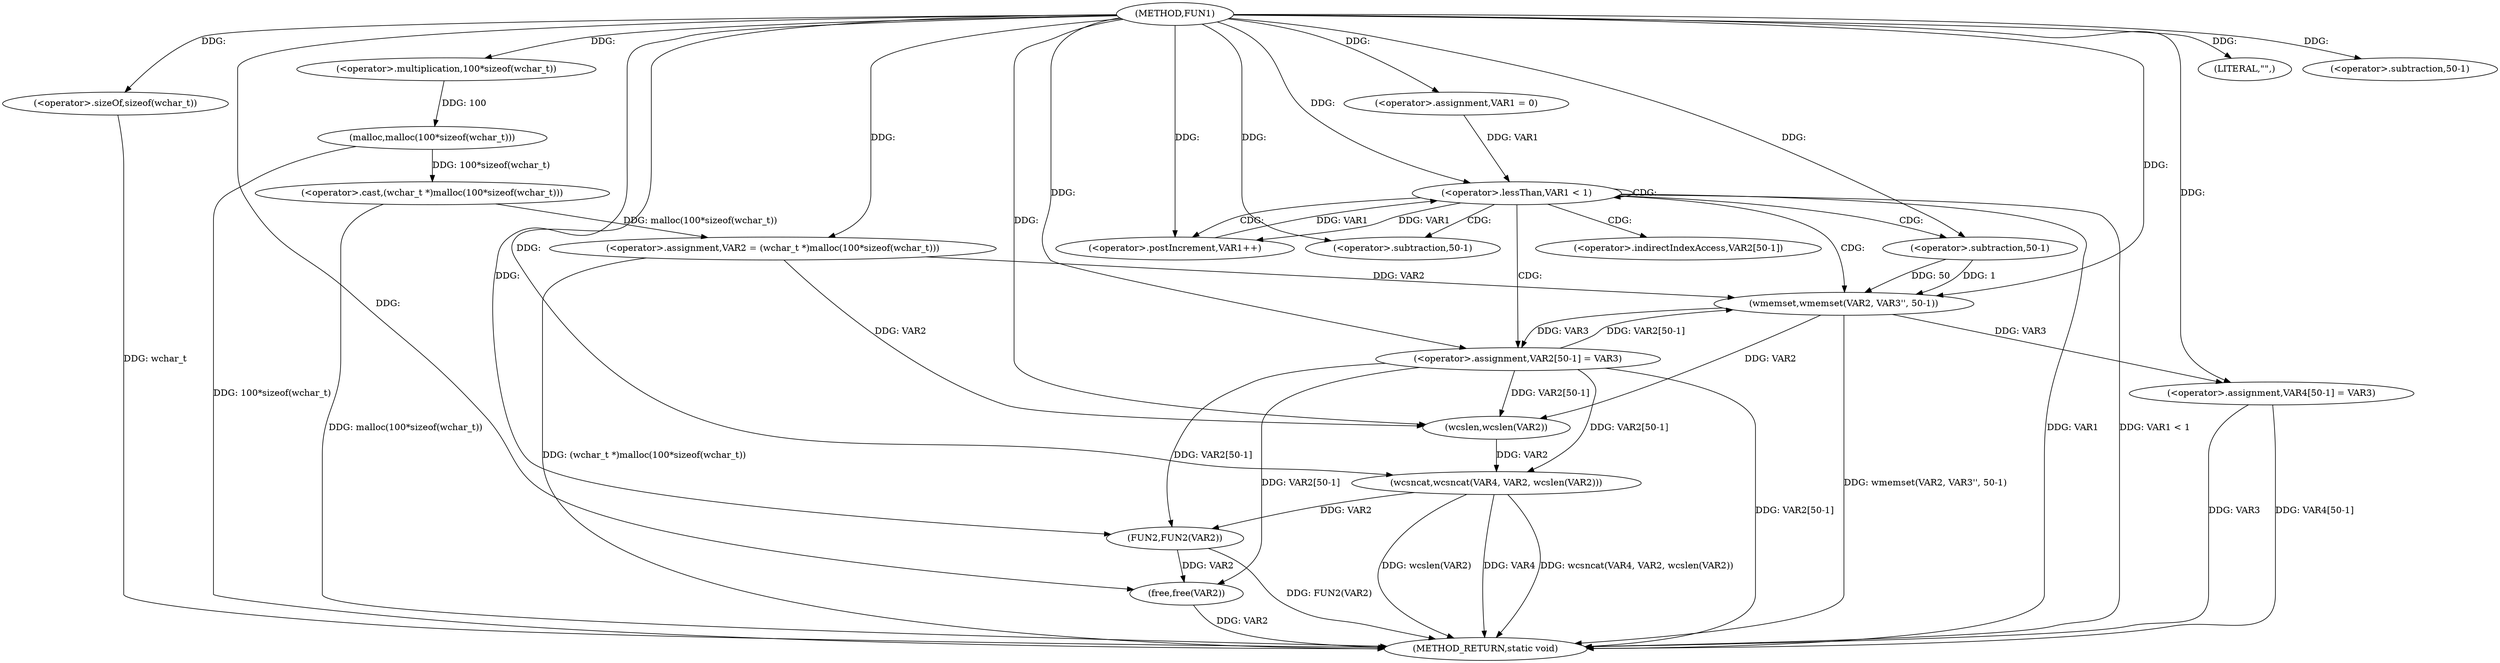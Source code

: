 digraph FUN1 {  
"1000100" [label = "(METHOD,FUN1)" ]
"1000154" [label = "(METHOD_RETURN,static void)" ]
"1000104" [label = "(<operator>.assignment,VAR2 = (wchar_t *)malloc(100*sizeof(wchar_t)))" ]
"1000106" [label = "(<operator>.cast,(wchar_t *)malloc(100*sizeof(wchar_t)))" ]
"1000108" [label = "(malloc,malloc(100*sizeof(wchar_t)))" ]
"1000109" [label = "(<operator>.multiplication,100*sizeof(wchar_t))" ]
"1000111" [label = "(<operator>.sizeOf,sizeof(wchar_t))" ]
"1000114" [label = "(<operator>.assignment,VAR1 = 0)" ]
"1000117" [label = "(<operator>.lessThan,VAR1 < 1)" ]
"1000120" [label = "(<operator>.postIncrement,VAR1++)" ]
"1000123" [label = "(wmemset,wmemset(VAR2, VAR3'', 50-1))" ]
"1000126" [label = "(<operator>.subtraction,50-1)" ]
"1000129" [label = "(<operator>.assignment,VAR2[50-1] = VAR3)" ]
"1000132" [label = "(<operator>.subtraction,50-1)" ]
"1000137" [label = "(LITERAL,\"\",)" ]
"1000138" [label = "(wcsncat,wcsncat(VAR4, VAR2, wcslen(VAR2)))" ]
"1000141" [label = "(wcslen,wcslen(VAR2))" ]
"1000143" [label = "(<operator>.assignment,VAR4[50-1] = VAR3)" ]
"1000146" [label = "(<operator>.subtraction,50-1)" ]
"1000150" [label = "(FUN2,FUN2(VAR2))" ]
"1000152" [label = "(free,free(VAR2))" ]
"1000130" [label = "(<operator>.indirectIndexAccess,VAR2[50-1])" ]
  "1000117" -> "1000154"  [ label = "DDG: VAR1 < 1"] 
  "1000129" -> "1000154"  [ label = "DDG: VAR2[50-1]"] 
  "1000106" -> "1000154"  [ label = "DDG: malloc(100*sizeof(wchar_t))"] 
  "1000143" -> "1000154"  [ label = "DDG: VAR3"] 
  "1000152" -> "1000154"  [ label = "DDG: VAR2"] 
  "1000117" -> "1000154"  [ label = "DDG: VAR1"] 
  "1000111" -> "1000154"  [ label = "DDG: wchar_t"] 
  "1000150" -> "1000154"  [ label = "DDG: FUN2(VAR2)"] 
  "1000138" -> "1000154"  [ label = "DDG: wcsncat(VAR4, VAR2, wcslen(VAR2))"] 
  "1000123" -> "1000154"  [ label = "DDG: wmemset(VAR2, VAR3'', 50-1)"] 
  "1000138" -> "1000154"  [ label = "DDG: wcslen(VAR2)"] 
  "1000138" -> "1000154"  [ label = "DDG: VAR4"] 
  "1000143" -> "1000154"  [ label = "DDG: VAR4[50-1]"] 
  "1000104" -> "1000154"  [ label = "DDG: (wchar_t *)malloc(100*sizeof(wchar_t))"] 
  "1000108" -> "1000154"  [ label = "DDG: 100*sizeof(wchar_t)"] 
  "1000106" -> "1000104"  [ label = "DDG: malloc(100*sizeof(wchar_t))"] 
  "1000100" -> "1000104"  [ label = "DDG: "] 
  "1000108" -> "1000106"  [ label = "DDG: 100*sizeof(wchar_t)"] 
  "1000109" -> "1000108"  [ label = "DDG: 100"] 
  "1000100" -> "1000109"  [ label = "DDG: "] 
  "1000100" -> "1000111"  [ label = "DDG: "] 
  "1000100" -> "1000114"  [ label = "DDG: "] 
  "1000114" -> "1000117"  [ label = "DDG: VAR1"] 
  "1000120" -> "1000117"  [ label = "DDG: VAR1"] 
  "1000100" -> "1000117"  [ label = "DDG: "] 
  "1000117" -> "1000120"  [ label = "DDG: VAR1"] 
  "1000100" -> "1000120"  [ label = "DDG: "] 
  "1000129" -> "1000123"  [ label = "DDG: VAR2[50-1]"] 
  "1000104" -> "1000123"  [ label = "DDG: VAR2"] 
  "1000100" -> "1000123"  [ label = "DDG: "] 
  "1000126" -> "1000123"  [ label = "DDG: 50"] 
  "1000126" -> "1000123"  [ label = "DDG: 1"] 
  "1000100" -> "1000126"  [ label = "DDG: "] 
  "1000123" -> "1000129"  [ label = "DDG: VAR3"] 
  "1000100" -> "1000129"  [ label = "DDG: "] 
  "1000100" -> "1000132"  [ label = "DDG: "] 
  "1000100" -> "1000137"  [ label = "DDG: "] 
  "1000100" -> "1000138"  [ label = "DDG: "] 
  "1000129" -> "1000138"  [ label = "DDG: VAR2[50-1]"] 
  "1000141" -> "1000138"  [ label = "DDG: VAR2"] 
  "1000129" -> "1000141"  [ label = "DDG: VAR2[50-1]"] 
  "1000104" -> "1000141"  [ label = "DDG: VAR2"] 
  "1000123" -> "1000141"  [ label = "DDG: VAR2"] 
  "1000100" -> "1000141"  [ label = "DDG: "] 
  "1000100" -> "1000143"  [ label = "DDG: "] 
  "1000123" -> "1000143"  [ label = "DDG: VAR3"] 
  "1000100" -> "1000146"  [ label = "DDG: "] 
  "1000129" -> "1000150"  [ label = "DDG: VAR2[50-1]"] 
  "1000138" -> "1000150"  [ label = "DDG: VAR2"] 
  "1000100" -> "1000150"  [ label = "DDG: "] 
  "1000129" -> "1000152"  [ label = "DDG: VAR2[50-1]"] 
  "1000150" -> "1000152"  [ label = "DDG: VAR2"] 
  "1000100" -> "1000152"  [ label = "DDG: "] 
  "1000117" -> "1000132"  [ label = "CDG: "] 
  "1000117" -> "1000129"  [ label = "CDG: "] 
  "1000117" -> "1000123"  [ label = "CDG: "] 
  "1000117" -> "1000130"  [ label = "CDG: "] 
  "1000117" -> "1000120"  [ label = "CDG: "] 
  "1000117" -> "1000117"  [ label = "CDG: "] 
  "1000117" -> "1000126"  [ label = "CDG: "] 
}
